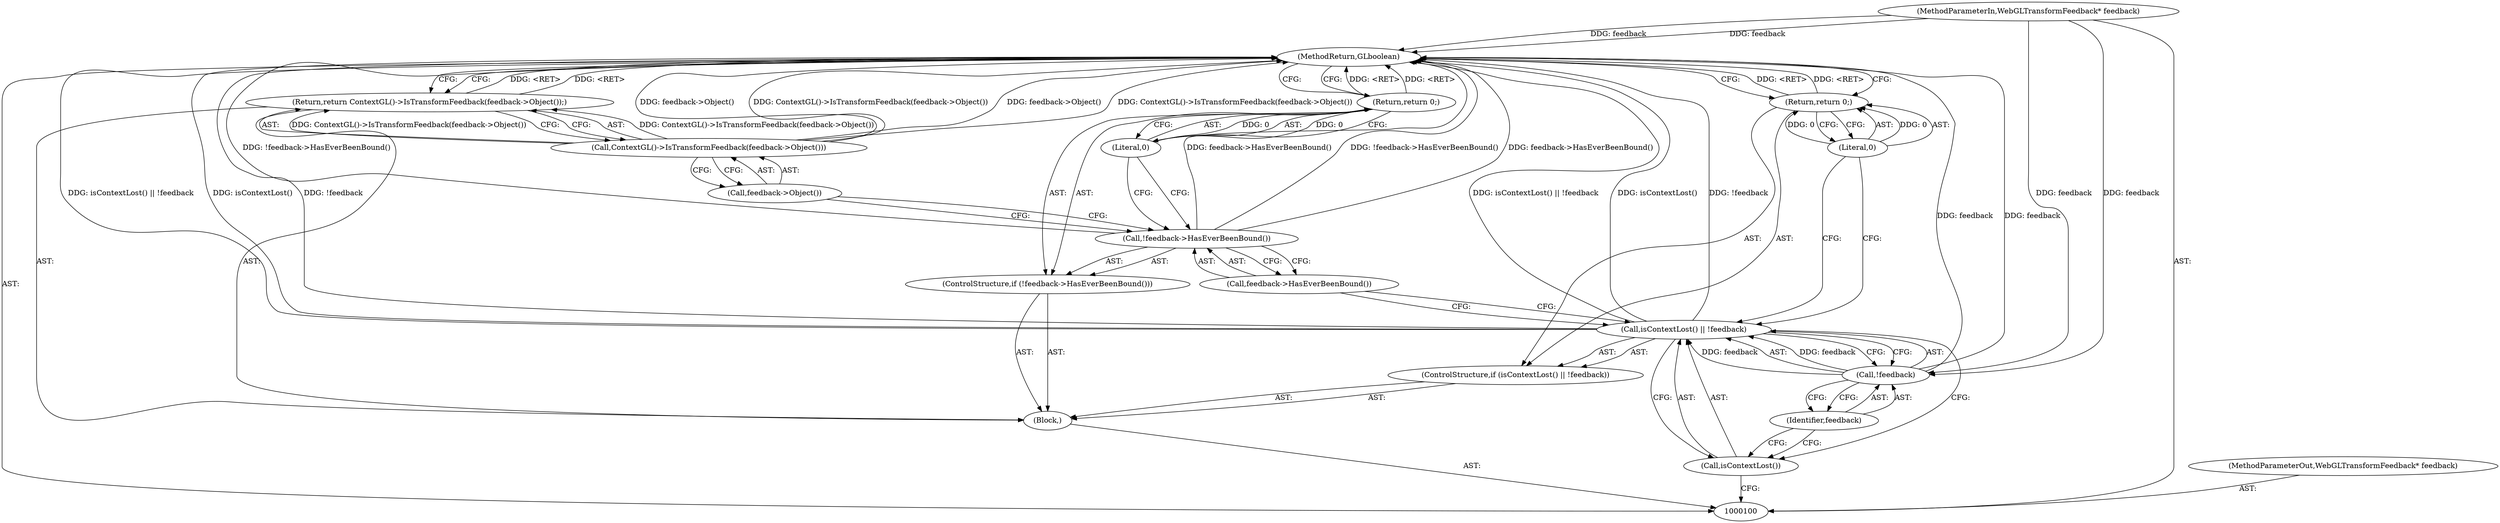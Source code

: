 digraph "1_Chrome_98095c718d7580b5d6715e5bfd8698234ecb4470_3" {
"1000118" [label="(MethodReturn,GLboolean)"];
"1000102" [label="(Block,)"];
"1000101" [label="(MethodParameterIn,WebGLTransformFeedback* feedback)"];
"1000146" [label="(MethodParameterOut,WebGLTransformFeedback* feedback)"];
"1000103" [label="(ControlStructure,if (isContextLost() || !feedback))"];
"1000106" [label="(Call,!feedback)"];
"1000107" [label="(Identifier,feedback)"];
"1000104" [label="(Call,isContextLost() || !feedback)"];
"1000105" [label="(Call,isContextLost())"];
"1000109" [label="(Literal,0)"];
"1000108" [label="(Return,return 0;)"];
"1000110" [label="(ControlStructure,if (!feedback->HasEverBeenBound()))"];
"1000111" [label="(Call,!feedback->HasEverBeenBound())"];
"1000112" [label="(Call,feedback->HasEverBeenBound())"];
"1000114" [label="(Literal,0)"];
"1000113" [label="(Return,return 0;)"];
"1000115" [label="(Return,return ContextGL()->IsTransformFeedback(feedback->Object());)"];
"1000117" [label="(Call,feedback->Object())"];
"1000116" [label="(Call,ContextGL()->IsTransformFeedback(feedback->Object()))"];
"1000118" -> "1000100"  [label="AST: "];
"1000118" -> "1000108"  [label="CFG: "];
"1000118" -> "1000113"  [label="CFG: "];
"1000118" -> "1000115"  [label="CFG: "];
"1000116" -> "1000118"  [label="DDG: feedback->Object()"];
"1000116" -> "1000118"  [label="DDG: ContextGL()->IsTransformFeedback(feedback->Object())"];
"1000106" -> "1000118"  [label="DDG: feedback"];
"1000104" -> "1000118"  [label="DDG: isContextLost() || !feedback"];
"1000104" -> "1000118"  [label="DDG: isContextLost()"];
"1000104" -> "1000118"  [label="DDG: !feedback"];
"1000111" -> "1000118"  [label="DDG: feedback->HasEverBeenBound()"];
"1000111" -> "1000118"  [label="DDG: !feedback->HasEverBeenBound()"];
"1000101" -> "1000118"  [label="DDG: feedback"];
"1000108" -> "1000118"  [label="DDG: <RET>"];
"1000115" -> "1000118"  [label="DDG: <RET>"];
"1000113" -> "1000118"  [label="DDG: <RET>"];
"1000102" -> "1000100"  [label="AST: "];
"1000103" -> "1000102"  [label="AST: "];
"1000110" -> "1000102"  [label="AST: "];
"1000115" -> "1000102"  [label="AST: "];
"1000101" -> "1000100"  [label="AST: "];
"1000101" -> "1000118"  [label="DDG: feedback"];
"1000101" -> "1000106"  [label="DDG: feedback"];
"1000146" -> "1000100"  [label="AST: "];
"1000103" -> "1000102"  [label="AST: "];
"1000104" -> "1000103"  [label="AST: "];
"1000108" -> "1000103"  [label="AST: "];
"1000106" -> "1000104"  [label="AST: "];
"1000106" -> "1000107"  [label="CFG: "];
"1000107" -> "1000106"  [label="AST: "];
"1000104" -> "1000106"  [label="CFG: "];
"1000106" -> "1000118"  [label="DDG: feedback"];
"1000106" -> "1000104"  [label="DDG: feedback"];
"1000101" -> "1000106"  [label="DDG: feedback"];
"1000107" -> "1000106"  [label="AST: "];
"1000107" -> "1000105"  [label="CFG: "];
"1000106" -> "1000107"  [label="CFG: "];
"1000104" -> "1000103"  [label="AST: "];
"1000104" -> "1000105"  [label="CFG: "];
"1000104" -> "1000106"  [label="CFG: "];
"1000105" -> "1000104"  [label="AST: "];
"1000106" -> "1000104"  [label="AST: "];
"1000109" -> "1000104"  [label="CFG: "];
"1000112" -> "1000104"  [label="CFG: "];
"1000104" -> "1000118"  [label="DDG: isContextLost() || !feedback"];
"1000104" -> "1000118"  [label="DDG: isContextLost()"];
"1000104" -> "1000118"  [label="DDG: !feedback"];
"1000106" -> "1000104"  [label="DDG: feedback"];
"1000105" -> "1000104"  [label="AST: "];
"1000105" -> "1000100"  [label="CFG: "];
"1000107" -> "1000105"  [label="CFG: "];
"1000104" -> "1000105"  [label="CFG: "];
"1000109" -> "1000108"  [label="AST: "];
"1000109" -> "1000104"  [label="CFG: "];
"1000108" -> "1000109"  [label="CFG: "];
"1000109" -> "1000108"  [label="DDG: 0"];
"1000108" -> "1000103"  [label="AST: "];
"1000108" -> "1000109"  [label="CFG: "];
"1000109" -> "1000108"  [label="AST: "];
"1000118" -> "1000108"  [label="CFG: "];
"1000108" -> "1000118"  [label="DDG: <RET>"];
"1000109" -> "1000108"  [label="DDG: 0"];
"1000110" -> "1000102"  [label="AST: "];
"1000111" -> "1000110"  [label="AST: "];
"1000113" -> "1000110"  [label="AST: "];
"1000111" -> "1000110"  [label="AST: "];
"1000111" -> "1000112"  [label="CFG: "];
"1000112" -> "1000111"  [label="AST: "];
"1000114" -> "1000111"  [label="CFG: "];
"1000117" -> "1000111"  [label="CFG: "];
"1000111" -> "1000118"  [label="DDG: feedback->HasEverBeenBound()"];
"1000111" -> "1000118"  [label="DDG: !feedback->HasEverBeenBound()"];
"1000112" -> "1000111"  [label="AST: "];
"1000112" -> "1000104"  [label="CFG: "];
"1000111" -> "1000112"  [label="CFG: "];
"1000114" -> "1000113"  [label="AST: "];
"1000114" -> "1000111"  [label="CFG: "];
"1000113" -> "1000114"  [label="CFG: "];
"1000114" -> "1000113"  [label="DDG: 0"];
"1000113" -> "1000110"  [label="AST: "];
"1000113" -> "1000114"  [label="CFG: "];
"1000114" -> "1000113"  [label="AST: "];
"1000118" -> "1000113"  [label="CFG: "];
"1000113" -> "1000118"  [label="DDG: <RET>"];
"1000114" -> "1000113"  [label="DDG: 0"];
"1000115" -> "1000102"  [label="AST: "];
"1000115" -> "1000116"  [label="CFG: "];
"1000116" -> "1000115"  [label="AST: "];
"1000118" -> "1000115"  [label="CFG: "];
"1000115" -> "1000118"  [label="DDG: <RET>"];
"1000116" -> "1000115"  [label="DDG: ContextGL()->IsTransformFeedback(feedback->Object())"];
"1000117" -> "1000116"  [label="AST: "];
"1000117" -> "1000111"  [label="CFG: "];
"1000116" -> "1000117"  [label="CFG: "];
"1000116" -> "1000115"  [label="AST: "];
"1000116" -> "1000117"  [label="CFG: "];
"1000117" -> "1000116"  [label="AST: "];
"1000115" -> "1000116"  [label="CFG: "];
"1000116" -> "1000118"  [label="DDG: feedback->Object()"];
"1000116" -> "1000118"  [label="DDG: ContextGL()->IsTransformFeedback(feedback->Object())"];
"1000116" -> "1000115"  [label="DDG: ContextGL()->IsTransformFeedback(feedback->Object())"];
}
